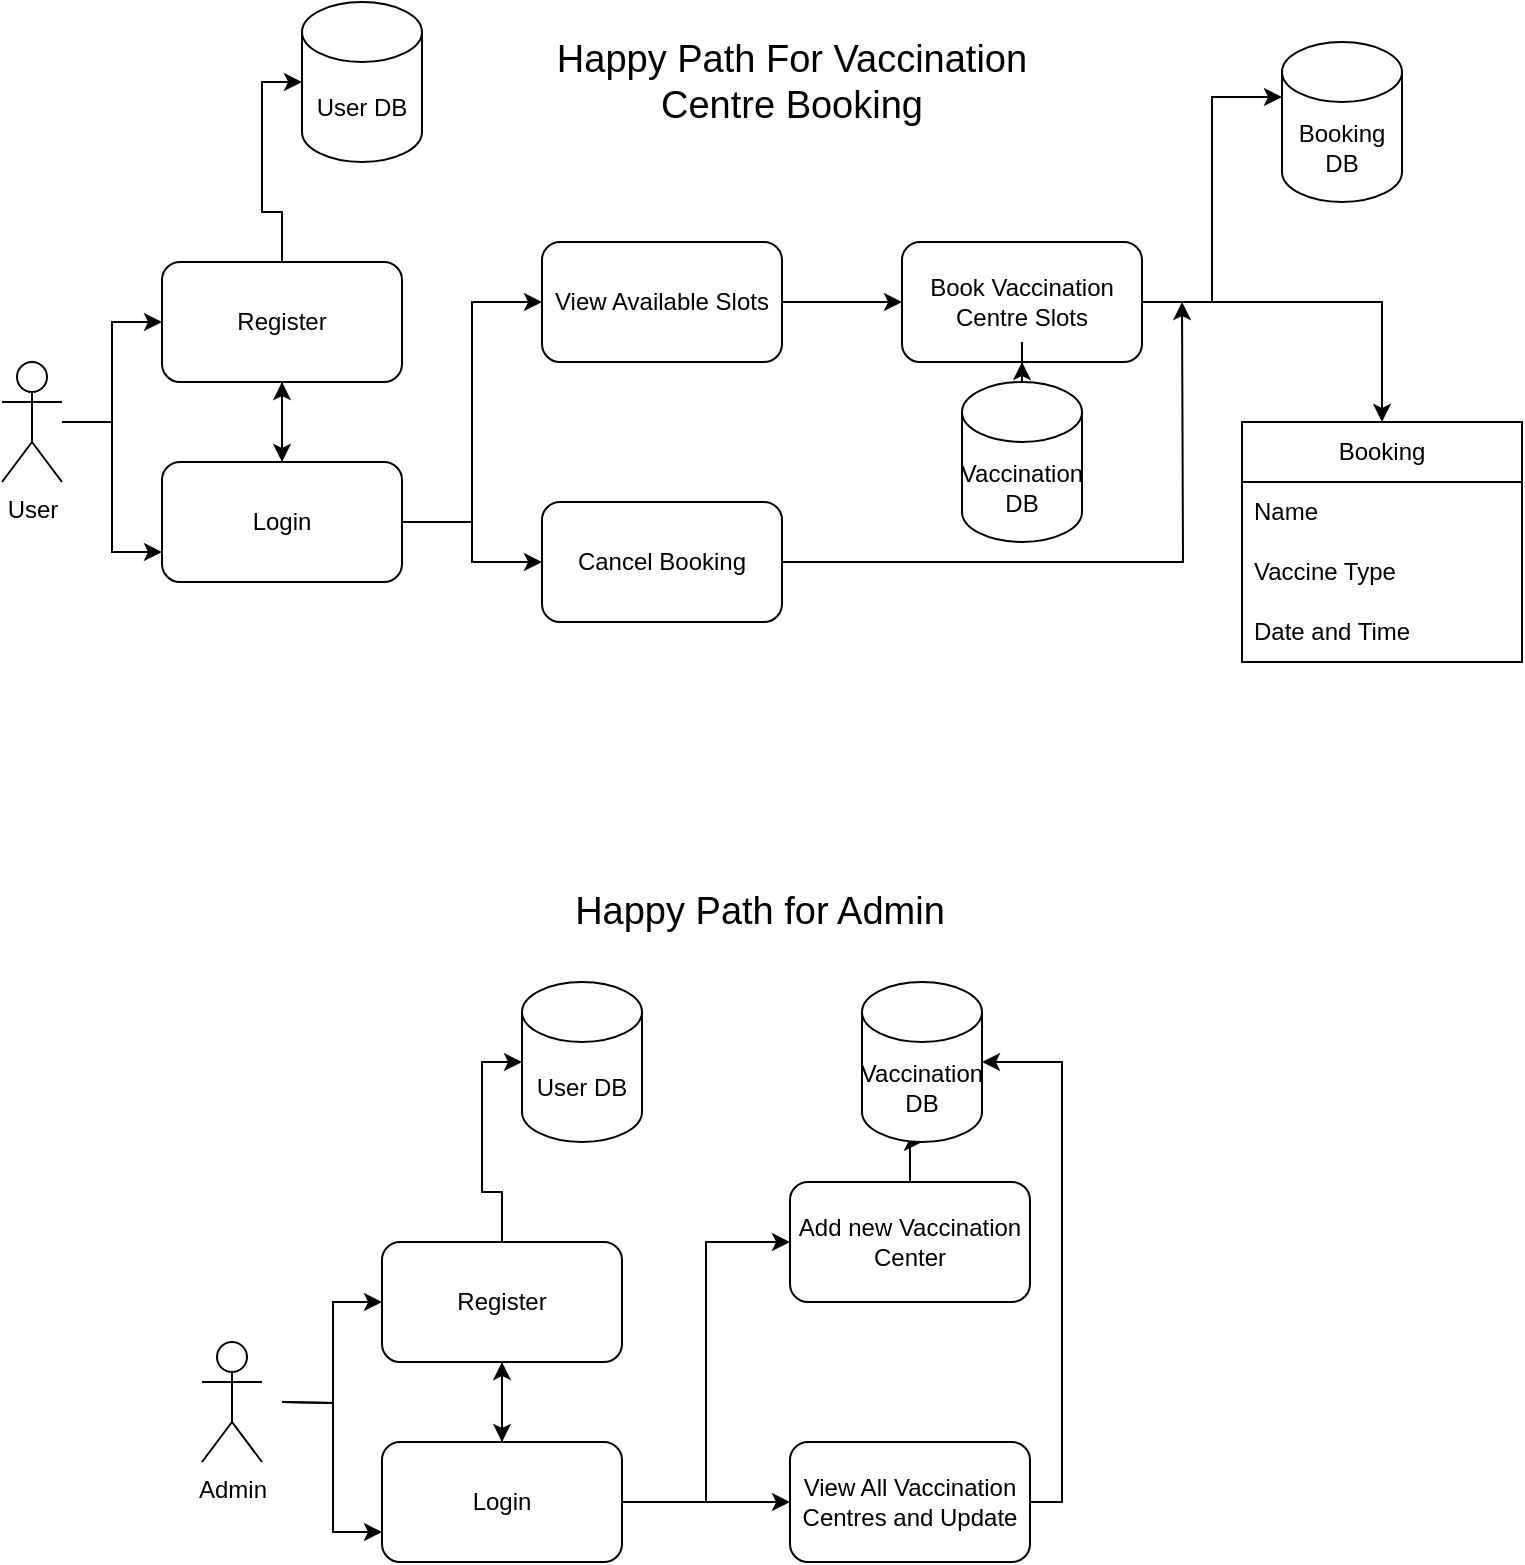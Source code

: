 <mxfile version="21.3.5">
  <diagram name="Page-1" id="RBVp6nrrJXHsKnD0qBYQ">
    <mxGraphModel dx="1400" dy="780" grid="1" gridSize="10" guides="1" tooltips="1" connect="1" arrows="1" fold="1" page="1" pageScale="1" pageWidth="827" pageHeight="1169" math="0" shadow="0">
      <root>
        <mxCell id="0" />
        <mxCell id="1" parent="0" />
        <mxCell id="WqLMy82CMgslUAlCQcMg-13" style="edgeStyle=orthogonalEdgeStyle;rounded=0;orthogonalLoop=1;jettySize=auto;html=1;entryX=0;entryY=0.5;entryDx=0;entryDy=0;" edge="1" parent="1" source="WqLMy82CMgslUAlCQcMg-1" target="WqLMy82CMgslUAlCQcMg-9">
          <mxGeometry relative="1" as="geometry" />
        </mxCell>
        <mxCell id="WqLMy82CMgslUAlCQcMg-14" style="edgeStyle=orthogonalEdgeStyle;rounded=0;orthogonalLoop=1;jettySize=auto;html=1;entryX=0;entryY=0.75;entryDx=0;entryDy=0;" edge="1" parent="1" source="WqLMy82CMgslUAlCQcMg-1" target="WqLMy82CMgslUAlCQcMg-10">
          <mxGeometry relative="1" as="geometry" />
        </mxCell>
        <mxCell id="WqLMy82CMgslUAlCQcMg-1" value="User" style="shape=umlActor;verticalLabelPosition=bottom;verticalAlign=top;html=1;outlineConnect=0;" vertex="1" parent="1">
          <mxGeometry x="50" y="190" width="30" height="60" as="geometry" />
        </mxCell>
        <mxCell id="WqLMy82CMgslUAlCQcMg-4" value="User DB" style="shape=cylinder3;whiteSpace=wrap;html=1;boundedLbl=1;backgroundOutline=1;size=15;" vertex="1" parent="1">
          <mxGeometry x="200" y="10" width="60" height="80" as="geometry" />
        </mxCell>
        <mxCell id="WqLMy82CMgslUAlCQcMg-11" style="edgeStyle=orthogonalEdgeStyle;rounded=0;orthogonalLoop=1;jettySize=auto;html=1;entryX=0;entryY=0.5;entryDx=0;entryDy=0;entryPerimeter=0;" edge="1" parent="1" source="WqLMy82CMgslUAlCQcMg-9" target="WqLMy82CMgslUAlCQcMg-4">
          <mxGeometry relative="1" as="geometry" />
        </mxCell>
        <mxCell id="WqLMy82CMgslUAlCQcMg-12" style="edgeStyle=orthogonalEdgeStyle;rounded=0;orthogonalLoop=1;jettySize=auto;html=1;entryX=0.5;entryY=0;entryDx=0;entryDy=0;" edge="1" parent="1" source="WqLMy82CMgslUAlCQcMg-9" target="WqLMy82CMgslUAlCQcMg-10">
          <mxGeometry relative="1" as="geometry" />
        </mxCell>
        <mxCell id="WqLMy82CMgslUAlCQcMg-9" value="Register" style="rounded=1;whiteSpace=wrap;html=1;" vertex="1" parent="1">
          <mxGeometry x="130" y="140" width="120" height="60" as="geometry" />
        </mxCell>
        <mxCell id="WqLMy82CMgslUAlCQcMg-15" value="" style="edgeStyle=orthogonalEdgeStyle;rounded=0;orthogonalLoop=1;jettySize=auto;html=1;" edge="1" parent="1" source="WqLMy82CMgslUAlCQcMg-10" target="WqLMy82CMgslUAlCQcMg-9">
          <mxGeometry relative="1" as="geometry" />
        </mxCell>
        <mxCell id="WqLMy82CMgslUAlCQcMg-19" style="edgeStyle=orthogonalEdgeStyle;rounded=0;orthogonalLoop=1;jettySize=auto;html=1;entryX=0;entryY=0.5;entryDx=0;entryDy=0;" edge="1" parent="1" source="WqLMy82CMgslUAlCQcMg-10" target="WqLMy82CMgslUAlCQcMg-16">
          <mxGeometry relative="1" as="geometry" />
        </mxCell>
        <mxCell id="WqLMy82CMgslUAlCQcMg-20" style="edgeStyle=orthogonalEdgeStyle;rounded=0;orthogonalLoop=1;jettySize=auto;html=1;entryX=0;entryY=0.5;entryDx=0;entryDy=0;" edge="1" parent="1" source="WqLMy82CMgslUAlCQcMg-10" target="WqLMy82CMgslUAlCQcMg-17">
          <mxGeometry relative="1" as="geometry" />
        </mxCell>
        <mxCell id="WqLMy82CMgslUAlCQcMg-10" value="Login" style="rounded=1;whiteSpace=wrap;html=1;" vertex="1" parent="1">
          <mxGeometry x="130" y="240" width="120" height="60" as="geometry" />
        </mxCell>
        <mxCell id="WqLMy82CMgslUAlCQcMg-22" style="edgeStyle=orthogonalEdgeStyle;rounded=0;orthogonalLoop=1;jettySize=auto;html=1;" edge="1" parent="1" source="WqLMy82CMgslUAlCQcMg-16" target="WqLMy82CMgslUAlCQcMg-21">
          <mxGeometry relative="1" as="geometry" />
        </mxCell>
        <mxCell id="WqLMy82CMgslUAlCQcMg-16" value="View Available Slots" style="rounded=1;whiteSpace=wrap;html=1;" vertex="1" parent="1">
          <mxGeometry x="320" y="130" width="120" height="60" as="geometry" />
        </mxCell>
        <mxCell id="WqLMy82CMgslUAlCQcMg-29" style="edgeStyle=orthogonalEdgeStyle;rounded=0;orthogonalLoop=1;jettySize=auto;html=1;" edge="1" parent="1" source="WqLMy82CMgslUAlCQcMg-17">
          <mxGeometry relative="1" as="geometry">
            <mxPoint x="640" y="160" as="targetPoint" />
          </mxGeometry>
        </mxCell>
        <mxCell id="WqLMy82CMgslUAlCQcMg-17" value="Cancel Booking" style="rounded=1;whiteSpace=wrap;html=1;" vertex="1" parent="1">
          <mxGeometry x="320" y="260" width="120" height="60" as="geometry" />
        </mxCell>
        <mxCell id="WqLMy82CMgslUAlCQcMg-28" style="edgeStyle=orthogonalEdgeStyle;rounded=0;orthogonalLoop=1;jettySize=auto;html=1;entryX=0;entryY=0;entryDx=0;entryDy=27.5;entryPerimeter=0;" edge="1" parent="1" source="WqLMy82CMgslUAlCQcMg-21" target="WqLMy82CMgslUAlCQcMg-27">
          <mxGeometry relative="1" as="geometry" />
        </mxCell>
        <mxCell id="WqLMy82CMgslUAlCQcMg-30" style="edgeStyle=orthogonalEdgeStyle;rounded=0;orthogonalLoop=1;jettySize=auto;html=1;entryX=0.5;entryY=0;entryDx=0;entryDy=0;" edge="1" parent="1" source="WqLMy82CMgslUAlCQcMg-21" target="WqLMy82CMgslUAlCQcMg-23">
          <mxGeometry relative="1" as="geometry" />
        </mxCell>
        <mxCell id="WqLMy82CMgslUAlCQcMg-21" value="Book Vaccination Centre Slots" style="rounded=1;whiteSpace=wrap;html=1;" vertex="1" parent="1">
          <mxGeometry x="500" y="130" width="120" height="60" as="geometry" />
        </mxCell>
        <mxCell id="WqLMy82CMgslUAlCQcMg-23" value="Booking" style="swimlane;fontStyle=0;childLayout=stackLayout;horizontal=1;startSize=30;horizontalStack=0;resizeParent=1;resizeParentMax=0;resizeLast=0;collapsible=1;marginBottom=0;whiteSpace=wrap;html=1;" vertex="1" parent="1">
          <mxGeometry x="670" y="220" width="140" height="120" as="geometry" />
        </mxCell>
        <mxCell id="WqLMy82CMgslUAlCQcMg-24" value="Name" style="text;strokeColor=none;fillColor=none;align=left;verticalAlign=middle;spacingLeft=4;spacingRight=4;overflow=hidden;points=[[0,0.5],[1,0.5]];portConstraint=eastwest;rotatable=0;whiteSpace=wrap;html=1;" vertex="1" parent="WqLMy82CMgslUAlCQcMg-23">
          <mxGeometry y="30" width="140" height="30" as="geometry" />
        </mxCell>
        <mxCell id="WqLMy82CMgslUAlCQcMg-25" value="Vaccine Type" style="text;strokeColor=none;fillColor=none;align=left;verticalAlign=middle;spacingLeft=4;spacingRight=4;overflow=hidden;points=[[0,0.5],[1,0.5]];portConstraint=eastwest;rotatable=0;whiteSpace=wrap;html=1;" vertex="1" parent="WqLMy82CMgslUAlCQcMg-23">
          <mxGeometry y="60" width="140" height="30" as="geometry" />
        </mxCell>
        <mxCell id="WqLMy82CMgslUAlCQcMg-26" value="Date and Time" style="text;strokeColor=none;fillColor=none;align=left;verticalAlign=middle;spacingLeft=4;spacingRight=4;overflow=hidden;points=[[0,0.5],[1,0.5]];portConstraint=eastwest;rotatable=0;whiteSpace=wrap;html=1;" vertex="1" parent="WqLMy82CMgslUAlCQcMg-23">
          <mxGeometry y="90" width="140" height="30" as="geometry" />
        </mxCell>
        <mxCell id="WqLMy82CMgslUAlCQcMg-27" value="Booking DB" style="shape=cylinder3;whiteSpace=wrap;html=1;boundedLbl=1;backgroundOutline=1;size=15;" vertex="1" parent="1">
          <mxGeometry x="690" y="30" width="60" height="80" as="geometry" />
        </mxCell>
        <mxCell id="WqLMy82CMgslUAlCQcMg-31" value="Happy Path For Vaccination Centre Booking" style="text;html=1;strokeColor=none;fillColor=none;align=center;verticalAlign=middle;whiteSpace=wrap;rounded=0;fontSize=19;" vertex="1" parent="1">
          <mxGeometry x="310" y="35" width="270" height="30" as="geometry" />
        </mxCell>
        <mxCell id="WqLMy82CMgslUAlCQcMg-33" style="edgeStyle=orthogonalEdgeStyle;rounded=0;orthogonalLoop=1;jettySize=auto;html=1;" edge="1" parent="1" source="WqLMy82CMgslUAlCQcMg-32" target="WqLMy82CMgslUAlCQcMg-21">
          <mxGeometry relative="1" as="geometry" />
        </mxCell>
        <mxCell id="WqLMy82CMgslUAlCQcMg-32" value="Vaccination DB" style="shape=cylinder3;whiteSpace=wrap;html=1;boundedLbl=1;backgroundOutline=1;size=15;" vertex="1" parent="1">
          <mxGeometry x="530" y="200" width="60" height="80" as="geometry" />
        </mxCell>
        <mxCell id="WqLMy82CMgslUAlCQcMg-35" style="edgeStyle=orthogonalEdgeStyle;rounded=0;orthogonalLoop=1;jettySize=auto;html=1;entryX=0;entryY=0.5;entryDx=0;entryDy=0;" edge="1" parent="1" target="WqLMy82CMgslUAlCQcMg-40">
          <mxGeometry relative="1" as="geometry">
            <mxPoint x="190" y="710" as="sourcePoint" />
          </mxGeometry>
        </mxCell>
        <mxCell id="WqLMy82CMgslUAlCQcMg-36" style="edgeStyle=orthogonalEdgeStyle;rounded=0;orthogonalLoop=1;jettySize=auto;html=1;entryX=0;entryY=0.75;entryDx=0;entryDy=0;" edge="1" parent="1" target="WqLMy82CMgslUAlCQcMg-42">
          <mxGeometry relative="1" as="geometry">
            <mxPoint x="190" y="710" as="sourcePoint" />
          </mxGeometry>
        </mxCell>
        <mxCell id="WqLMy82CMgslUAlCQcMg-37" value="User DB" style="shape=cylinder3;whiteSpace=wrap;html=1;boundedLbl=1;backgroundOutline=1;size=15;" vertex="1" parent="1">
          <mxGeometry x="310" y="500" width="60" height="80" as="geometry" />
        </mxCell>
        <mxCell id="WqLMy82CMgslUAlCQcMg-38" style="edgeStyle=orthogonalEdgeStyle;rounded=0;orthogonalLoop=1;jettySize=auto;html=1;entryX=0;entryY=0.5;entryDx=0;entryDy=0;entryPerimeter=0;" edge="1" parent="1" source="WqLMy82CMgslUAlCQcMg-40" target="WqLMy82CMgslUAlCQcMg-37">
          <mxGeometry relative="1" as="geometry" />
        </mxCell>
        <mxCell id="WqLMy82CMgslUAlCQcMg-39" style="edgeStyle=orthogonalEdgeStyle;rounded=0;orthogonalLoop=1;jettySize=auto;html=1;entryX=0.5;entryY=0;entryDx=0;entryDy=0;" edge="1" parent="1" source="WqLMy82CMgslUAlCQcMg-40" target="WqLMy82CMgslUAlCQcMg-42">
          <mxGeometry relative="1" as="geometry" />
        </mxCell>
        <mxCell id="WqLMy82CMgslUAlCQcMg-40" value="Register" style="rounded=1;whiteSpace=wrap;html=1;" vertex="1" parent="1">
          <mxGeometry x="240" y="630" width="120" height="60" as="geometry" />
        </mxCell>
        <mxCell id="WqLMy82CMgslUAlCQcMg-41" value="" style="edgeStyle=orthogonalEdgeStyle;rounded=0;orthogonalLoop=1;jettySize=auto;html=1;" edge="1" parent="1" source="WqLMy82CMgslUAlCQcMg-42" target="WqLMy82CMgslUAlCQcMg-40">
          <mxGeometry relative="1" as="geometry" />
        </mxCell>
        <mxCell id="WqLMy82CMgslUAlCQcMg-46" style="edgeStyle=orthogonalEdgeStyle;rounded=0;orthogonalLoop=1;jettySize=auto;html=1;entryX=0;entryY=0.5;entryDx=0;entryDy=0;" edge="1" parent="1" source="WqLMy82CMgslUAlCQcMg-42" target="WqLMy82CMgslUAlCQcMg-44">
          <mxGeometry relative="1" as="geometry" />
        </mxCell>
        <mxCell id="WqLMy82CMgslUAlCQcMg-47" style="edgeStyle=orthogonalEdgeStyle;rounded=0;orthogonalLoop=1;jettySize=auto;html=1;entryX=0;entryY=0.5;entryDx=0;entryDy=0;" edge="1" parent="1" source="WqLMy82CMgslUAlCQcMg-42" target="WqLMy82CMgslUAlCQcMg-45">
          <mxGeometry relative="1" as="geometry" />
        </mxCell>
        <mxCell id="WqLMy82CMgslUAlCQcMg-42" value="Login" style="rounded=1;whiteSpace=wrap;html=1;" vertex="1" parent="1">
          <mxGeometry x="240" y="730" width="120" height="60" as="geometry" />
        </mxCell>
        <mxCell id="WqLMy82CMgslUAlCQcMg-43" value="Admin" style="shape=umlActor;verticalLabelPosition=bottom;verticalAlign=top;html=1;outlineConnect=0;" vertex="1" parent="1">
          <mxGeometry x="150" y="680" width="30" height="60" as="geometry" />
        </mxCell>
        <mxCell id="WqLMy82CMgslUAlCQcMg-49" style="edgeStyle=orthogonalEdgeStyle;rounded=0;orthogonalLoop=1;jettySize=auto;html=1;entryX=0.5;entryY=1;entryDx=0;entryDy=0;entryPerimeter=0;" edge="1" parent="1" source="WqLMy82CMgslUAlCQcMg-44" target="WqLMy82CMgslUAlCQcMg-48">
          <mxGeometry relative="1" as="geometry" />
        </mxCell>
        <mxCell id="WqLMy82CMgslUAlCQcMg-44" value="Add new Vaccination Center" style="rounded=1;whiteSpace=wrap;html=1;" vertex="1" parent="1">
          <mxGeometry x="444" y="600" width="120" height="60" as="geometry" />
        </mxCell>
        <mxCell id="WqLMy82CMgslUAlCQcMg-50" style="edgeStyle=orthogonalEdgeStyle;rounded=0;orthogonalLoop=1;jettySize=auto;html=1;entryX=1;entryY=0.5;entryDx=0;entryDy=0;entryPerimeter=0;" edge="1" parent="1" source="WqLMy82CMgslUAlCQcMg-45" target="WqLMy82CMgslUAlCQcMg-48">
          <mxGeometry relative="1" as="geometry">
            <Array as="points">
              <mxPoint x="580" y="760" />
              <mxPoint x="580" y="540" />
            </Array>
          </mxGeometry>
        </mxCell>
        <mxCell id="WqLMy82CMgslUAlCQcMg-45" value="View All Vaccination Centres and Update" style="rounded=1;whiteSpace=wrap;html=1;" vertex="1" parent="1">
          <mxGeometry x="444" y="730" width="120" height="60" as="geometry" />
        </mxCell>
        <mxCell id="WqLMy82CMgslUAlCQcMg-48" value="Vaccination DB" style="shape=cylinder3;whiteSpace=wrap;html=1;boundedLbl=1;backgroundOutline=1;size=15;" vertex="1" parent="1">
          <mxGeometry x="480" y="500" width="60" height="80" as="geometry" />
        </mxCell>
        <mxCell id="WqLMy82CMgslUAlCQcMg-51" value="Happy Path for Admin" style="text;html=1;strokeColor=none;fillColor=none;align=center;verticalAlign=middle;whiteSpace=wrap;rounded=0;fontSize=19;" vertex="1" parent="1">
          <mxGeometry x="294" y="450" width="270" height="30" as="geometry" />
        </mxCell>
      </root>
    </mxGraphModel>
  </diagram>
</mxfile>
